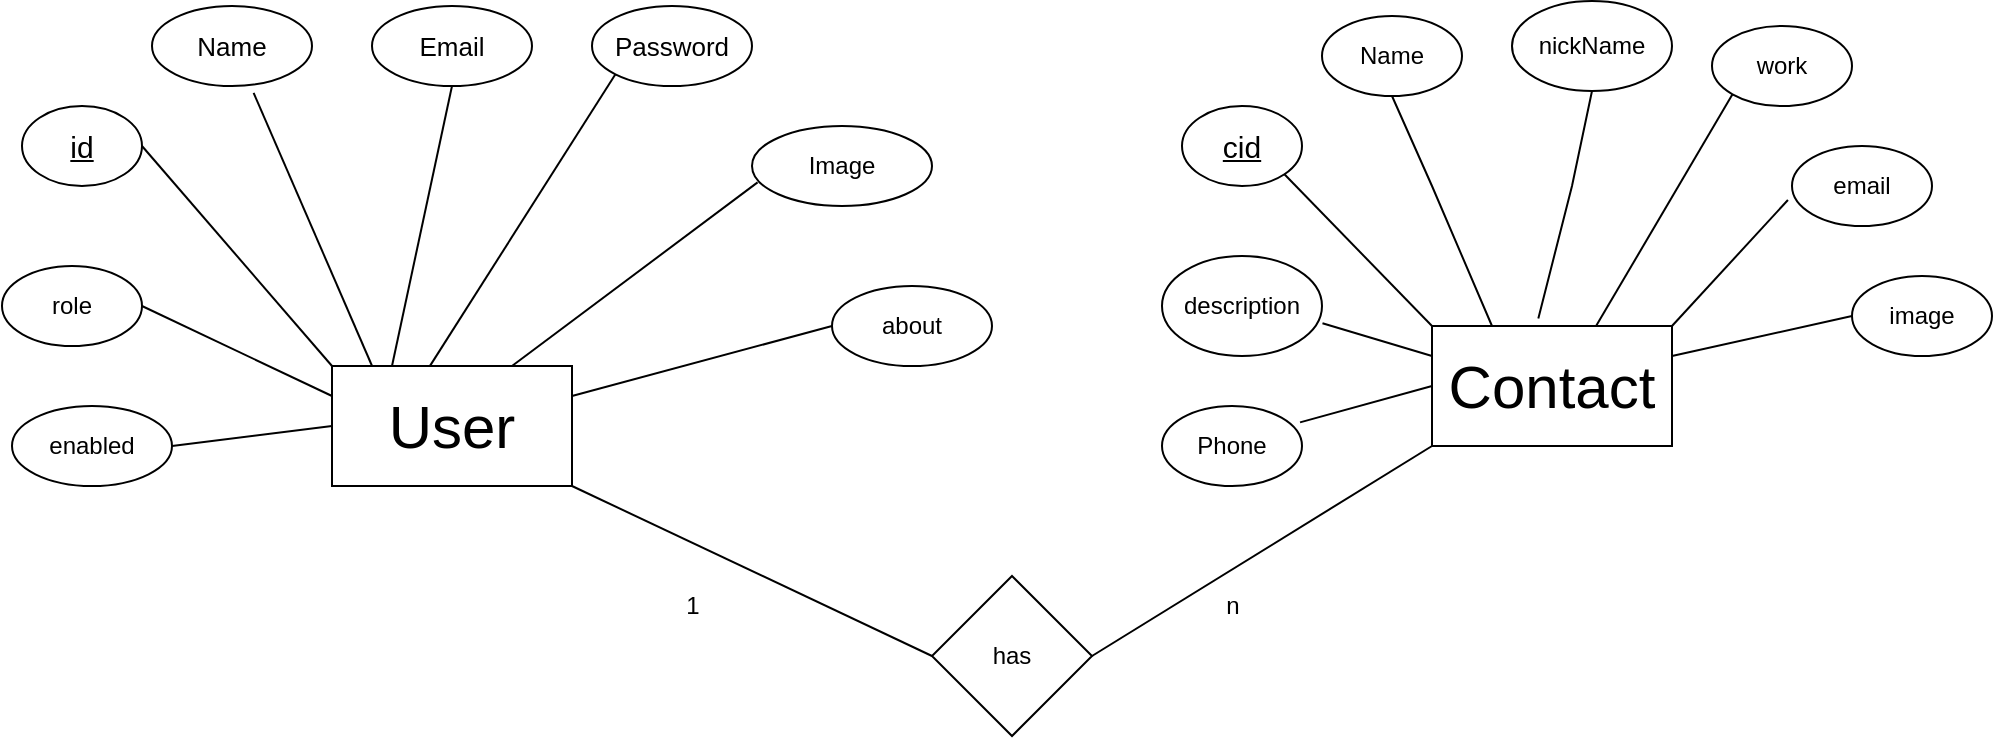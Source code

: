 <mxfile version="21.0.10" type="device"><diagram name="Page-1" id="NexiXGz14ik_A-58tscc"><mxGraphModel dx="1400" dy="732" grid="1" gridSize="10" guides="1" tooltips="1" connect="1" arrows="1" fold="1" page="1" pageScale="1" pageWidth="850" pageHeight="1100" math="0" shadow="0"><root><mxCell id="0"/><mxCell id="1" parent="0"/><mxCell id="Qom-4RN9sPyDDj7xyVbn-1" value="&lt;font style=&quot;font-size: 30px;&quot;&gt;User&lt;/font&gt;" style="whiteSpace=wrap;html=1;" vertex="1" parent="1"><mxGeometry x="190" y="300" width="120" height="60" as="geometry"/></mxCell><mxCell id="Qom-4RN9sPyDDj7xyVbn-2" value="&lt;font style=&quot;font-size: 30px;&quot;&gt;Contact&lt;/font&gt;" style="whiteSpace=wrap;html=1;" vertex="1" parent="1"><mxGeometry x="740" y="280" width="120" height="60" as="geometry"/></mxCell><mxCell id="Qom-4RN9sPyDDj7xyVbn-3" value="&lt;font size=&quot;1&quot; style=&quot;&quot;&gt;&lt;u style=&quot;font-size: 15px;&quot;&gt;id&lt;/u&gt;&lt;/font&gt;" style="ellipse;whiteSpace=wrap;html=1;" vertex="1" parent="1"><mxGeometry x="35" y="170" width="60" height="40" as="geometry"/></mxCell><mxCell id="Qom-4RN9sPyDDj7xyVbn-4" value="&lt;font style=&quot;font-size: 13px;&quot;&gt;Name&lt;/font&gt;" style="ellipse;whiteSpace=wrap;html=1;" vertex="1" parent="1"><mxGeometry x="100" y="120" width="80" height="40" as="geometry"/></mxCell><mxCell id="Qom-4RN9sPyDDj7xyVbn-5" value="&lt;font style=&quot;font-size: 13px;&quot;&gt;Email&lt;/font&gt;" style="ellipse;whiteSpace=wrap;html=1;" vertex="1" parent="1"><mxGeometry x="210" y="120" width="80" height="40" as="geometry"/></mxCell><mxCell id="Qom-4RN9sPyDDj7xyVbn-6" value="&lt;font style=&quot;font-size: 13px;&quot;&gt;Password&lt;/font&gt;" style="ellipse;whiteSpace=wrap;html=1;" vertex="1" parent="1"><mxGeometry x="320" y="120" width="80" height="40" as="geometry"/></mxCell><mxCell id="Qom-4RN9sPyDDj7xyVbn-7" value="about" style="ellipse;whiteSpace=wrap;html=1;" vertex="1" parent="1"><mxGeometry x="440" y="260" width="80" height="40" as="geometry"/></mxCell><mxCell id="Qom-4RN9sPyDDj7xyVbn-8" value="Image" style="ellipse;whiteSpace=wrap;html=1;" vertex="1" parent="1"><mxGeometry x="400" y="180" width="90" height="40" as="geometry"/></mxCell><mxCell id="Qom-4RN9sPyDDj7xyVbn-9" style="edgeStyle=orthogonalEdgeStyle;rounded=0;orthogonalLoop=1;jettySize=auto;html=1;exitX=0.5;exitY=1;exitDx=0;exitDy=0;" edge="1" parent="1" source="Qom-4RN9sPyDDj7xyVbn-7" target="Qom-4RN9sPyDDj7xyVbn-7"><mxGeometry relative="1" as="geometry"/></mxCell><mxCell id="Qom-4RN9sPyDDj7xyVbn-10" value="role" style="ellipse;whiteSpace=wrap;html=1;" vertex="1" parent="1"><mxGeometry x="25" y="250" width="70" height="40" as="geometry"/></mxCell><mxCell id="Qom-4RN9sPyDDj7xyVbn-11" value="enabled" style="ellipse;whiteSpace=wrap;html=1;" vertex="1" parent="1"><mxGeometry x="30" y="320" width="80" height="40" as="geometry"/></mxCell><mxCell id="Qom-4RN9sPyDDj7xyVbn-14" value="" style="endArrow=none;html=1;rounded=0;exitX=0.635;exitY=1.085;exitDx=0;exitDy=0;exitPerimeter=0;entryX=0.167;entryY=0;entryDx=0;entryDy=0;entryPerimeter=0;" edge="1" parent="1" source="Qom-4RN9sPyDDj7xyVbn-4" target="Qom-4RN9sPyDDj7xyVbn-1"><mxGeometry width="50" height="50" relative="1" as="geometry"><mxPoint x="400" y="290" as="sourcePoint"/><mxPoint x="450" y="240" as="targetPoint"/></mxGeometry></mxCell><mxCell id="Qom-4RN9sPyDDj7xyVbn-15" value="" style="endArrow=none;html=1;rounded=0;exitX=0.5;exitY=1;exitDx=0;exitDy=0;exitPerimeter=0;entryX=0.25;entryY=0;entryDx=0;entryDy=0;" edge="1" parent="1" source="Qom-4RN9sPyDDj7xyVbn-5" target="Qom-4RN9sPyDDj7xyVbn-1"><mxGeometry width="50" height="50" relative="1" as="geometry"><mxPoint x="240" y="163" as="sourcePoint"/><mxPoint x="299" y="300" as="targetPoint"/></mxGeometry></mxCell><mxCell id="Qom-4RN9sPyDDj7xyVbn-16" value="" style="endArrow=none;html=1;rounded=0;exitX=0;exitY=1;exitDx=0;exitDy=0;entryX=0.407;entryY=0.003;entryDx=0;entryDy=0;entryPerimeter=0;" edge="1" parent="1" source="Qom-4RN9sPyDDj7xyVbn-6" target="Qom-4RN9sPyDDj7xyVbn-1"><mxGeometry width="50" height="50" relative="1" as="geometry"><mxPoint x="260" y="170" as="sourcePoint"/><mxPoint x="230" y="310" as="targetPoint"/></mxGeometry></mxCell><mxCell id="Qom-4RN9sPyDDj7xyVbn-17" value="" style="endArrow=none;html=1;rounded=0;exitX=0.031;exitY=0.705;exitDx=0;exitDy=0;entryX=0.75;entryY=0;entryDx=0;entryDy=0;exitPerimeter=0;" edge="1" parent="1" source="Qom-4RN9sPyDDj7xyVbn-8" target="Qom-4RN9sPyDDj7xyVbn-1"><mxGeometry width="50" height="50" relative="1" as="geometry"><mxPoint x="400" y="154" as="sourcePoint"/><mxPoint x="307" y="300" as="targetPoint"/></mxGeometry></mxCell><mxCell id="Qom-4RN9sPyDDj7xyVbn-18" value="" style="endArrow=none;html=1;rounded=0;exitX=0;exitY=0.5;exitDx=0;exitDy=0;entryX=1;entryY=0.25;entryDx=0;entryDy=0;" edge="1" parent="1" source="Qom-4RN9sPyDDj7xyVbn-7" target="Qom-4RN9sPyDDj7xyVbn-1"><mxGeometry width="50" height="50" relative="1" as="geometry"><mxPoint x="440" y="230" as="sourcePoint"/><mxPoint x="320" y="330" as="targetPoint"/></mxGeometry></mxCell><mxCell id="Qom-4RN9sPyDDj7xyVbn-19" value="" style="endArrow=none;html=1;rounded=0;exitX=1;exitY=0.5;exitDx=0;exitDy=0;entryX=0;entryY=0;entryDx=0;entryDy=0;" edge="1" parent="1" source="Qom-4RN9sPyDDj7xyVbn-3" target="Qom-4RN9sPyDDj7xyVbn-1"><mxGeometry width="50" height="50" relative="1" as="geometry"><mxPoint x="121" y="190" as="sourcePoint"/><mxPoint x="180" y="327" as="targetPoint"/></mxGeometry></mxCell><mxCell id="Qom-4RN9sPyDDj7xyVbn-20" value="" style="endArrow=none;html=1;rounded=0;exitX=1;exitY=0.5;exitDx=0;exitDy=0;entryX=0;entryY=0.25;entryDx=0;entryDy=0;" edge="1" parent="1" source="Qom-4RN9sPyDDj7xyVbn-10" target="Qom-4RN9sPyDDj7xyVbn-1"><mxGeometry width="50" height="50" relative="1" as="geometry"><mxPoint x="100" y="225" as="sourcePoint"/><mxPoint x="195" y="335" as="targetPoint"/></mxGeometry></mxCell><mxCell id="Qom-4RN9sPyDDj7xyVbn-21" value="" style="endArrow=none;html=1;rounded=0;exitX=1;exitY=0.5;exitDx=0;exitDy=0;entryX=0;entryY=0.5;entryDx=0;entryDy=0;" edge="1" parent="1" source="Qom-4RN9sPyDDj7xyVbn-11" target="Qom-4RN9sPyDDj7xyVbn-1"><mxGeometry width="50" height="50" relative="1" as="geometry"><mxPoint x="92.5" y="295" as="sourcePoint"/><mxPoint x="180" y="330" as="targetPoint"/></mxGeometry></mxCell><mxCell id="Qom-4RN9sPyDDj7xyVbn-22" value="&lt;u&gt;&lt;font style=&quot;font-size: 15px;&quot;&gt;cid&lt;/font&gt;&lt;/u&gt;" style="ellipse;whiteSpace=wrap;html=1;" vertex="1" parent="1"><mxGeometry x="615" y="170" width="60" height="40" as="geometry"/></mxCell><mxCell id="Qom-4RN9sPyDDj7xyVbn-23" value="Name" style="ellipse;whiteSpace=wrap;html=1;" vertex="1" parent="1"><mxGeometry x="685" y="125" width="70" height="40" as="geometry"/></mxCell><mxCell id="Qom-4RN9sPyDDj7xyVbn-24" value="nickName" style="ellipse;whiteSpace=wrap;html=1;" vertex="1" parent="1"><mxGeometry x="780" y="117.5" width="80" height="45" as="geometry"/></mxCell><mxCell id="Qom-4RN9sPyDDj7xyVbn-25" value="work" style="ellipse;whiteSpace=wrap;html=1;" vertex="1" parent="1"><mxGeometry x="880" y="130" width="70" height="40" as="geometry"/></mxCell><mxCell id="Qom-4RN9sPyDDj7xyVbn-26" value="email" style="ellipse;whiteSpace=wrap;html=1;" vertex="1" parent="1"><mxGeometry x="920" y="190" width="70" height="40" as="geometry"/></mxCell><mxCell id="Qom-4RN9sPyDDj7xyVbn-27" value="image" style="ellipse;whiteSpace=wrap;html=1;" vertex="1" parent="1"><mxGeometry x="950" y="255" width="70" height="40" as="geometry"/></mxCell><mxCell id="Qom-4RN9sPyDDj7xyVbn-28" value="description" style="ellipse;whiteSpace=wrap;html=1;" vertex="1" parent="1"><mxGeometry x="605" y="245" width="80" height="50" as="geometry"/></mxCell><mxCell id="Qom-4RN9sPyDDj7xyVbn-29" value="Phone" style="ellipse;whiteSpace=wrap;html=1;" vertex="1" parent="1"><mxGeometry x="605" y="320" width="70" height="40" as="geometry"/></mxCell><mxCell id="Qom-4RN9sPyDDj7xyVbn-30" value="" style="endArrow=none;html=1;rounded=0;entryX=0;entryY=0.5;entryDx=0;entryDy=0;exitX=0.986;exitY=0.205;exitDx=0;exitDy=0;exitPerimeter=0;" edge="1" parent="1" source="Qom-4RN9sPyDDj7xyVbn-29" target="Qom-4RN9sPyDDj7xyVbn-2"><mxGeometry width="50" height="50" relative="1" as="geometry"><mxPoint x="640" y="320" as="sourcePoint"/><mxPoint x="690" y="270" as="targetPoint"/></mxGeometry></mxCell><mxCell id="Qom-4RN9sPyDDj7xyVbn-31" value="" style="endArrow=none;html=1;rounded=0;entryX=0;entryY=0.25;entryDx=0;entryDy=0;exitX=1.003;exitY=0.672;exitDx=0;exitDy=0;exitPerimeter=0;" edge="1" parent="1" source="Qom-4RN9sPyDDj7xyVbn-28" target="Qom-4RN9sPyDDj7xyVbn-2"><mxGeometry width="50" height="50" relative="1" as="geometry"><mxPoint x="640" y="320" as="sourcePoint"/><mxPoint x="690" y="270" as="targetPoint"/></mxGeometry></mxCell><mxCell id="Qom-4RN9sPyDDj7xyVbn-32" value="" style="endArrow=none;html=1;rounded=0;entryX=0.5;entryY=1;entryDx=0;entryDy=0;exitX=0.25;exitY=0;exitDx=0;exitDy=0;" edge="1" parent="1" source="Qom-4RN9sPyDDj7xyVbn-2" target="Qom-4RN9sPyDDj7xyVbn-23"><mxGeometry width="50" height="50" relative="1" as="geometry"><mxPoint x="640" y="320" as="sourcePoint"/><mxPoint x="690" y="270" as="targetPoint"/><Array as="points"><mxPoint x="740" y="210"/></Array></mxGeometry></mxCell><mxCell id="Qom-4RN9sPyDDj7xyVbn-33" value="" style="endArrow=none;html=1;rounded=0;exitX=1;exitY=1;exitDx=0;exitDy=0;entryX=0;entryY=0;entryDx=0;entryDy=0;" edge="1" parent="1" source="Qom-4RN9sPyDDj7xyVbn-22" target="Qom-4RN9sPyDDj7xyVbn-2"><mxGeometry width="50" height="50" relative="1" as="geometry"><mxPoint x="640" y="320" as="sourcePoint"/><mxPoint x="690" y="270" as="targetPoint"/></mxGeometry></mxCell><mxCell id="Qom-4RN9sPyDDj7xyVbn-34" value="" style="endArrow=none;html=1;rounded=0;entryX=0.5;entryY=1;entryDx=0;entryDy=0;exitX=0.443;exitY=-0.063;exitDx=0;exitDy=0;exitPerimeter=0;" edge="1" parent="1" source="Qom-4RN9sPyDDj7xyVbn-2" target="Qom-4RN9sPyDDj7xyVbn-24"><mxGeometry width="50" height="50" relative="1" as="geometry"><mxPoint x="840" y="280" as="sourcePoint"/><mxPoint x="790" y="165" as="targetPoint"/><Array as="points"><mxPoint x="810" y="210"/></Array></mxGeometry></mxCell><mxCell id="Qom-4RN9sPyDDj7xyVbn-35" value="" style="endArrow=none;html=1;rounded=0;entryX=0;entryY=1;entryDx=0;entryDy=0;exitX=0.683;exitY=0.003;exitDx=0;exitDy=0;exitPerimeter=0;" edge="1" parent="1" source="Qom-4RN9sPyDDj7xyVbn-2" target="Qom-4RN9sPyDDj7xyVbn-25"><mxGeometry width="50" height="50" relative="1" as="geometry"><mxPoint x="640" y="320" as="sourcePoint"/><mxPoint x="690" y="270" as="targetPoint"/></mxGeometry></mxCell><mxCell id="Qom-4RN9sPyDDj7xyVbn-36" value="" style="endArrow=none;html=1;rounded=0;entryX=-0.029;entryY=0.675;entryDx=0;entryDy=0;exitX=1;exitY=0;exitDx=0;exitDy=0;entryPerimeter=0;" edge="1" parent="1" source="Qom-4RN9sPyDDj7xyVbn-2" target="Qom-4RN9sPyDDj7xyVbn-26"><mxGeometry width="50" height="50" relative="1" as="geometry"><mxPoint x="832" y="290" as="sourcePoint"/><mxPoint x="900" y="174" as="targetPoint"/></mxGeometry></mxCell><mxCell id="Qom-4RN9sPyDDj7xyVbn-37" value="" style="endArrow=none;html=1;rounded=0;entryX=0;entryY=0.5;entryDx=0;entryDy=0;exitX=1;exitY=0.25;exitDx=0;exitDy=0;" edge="1" parent="1" source="Qom-4RN9sPyDDj7xyVbn-2" target="Qom-4RN9sPyDDj7xyVbn-27"><mxGeometry width="50" height="50" relative="1" as="geometry"><mxPoint x="870" y="290" as="sourcePoint"/><mxPoint x="928" y="227" as="targetPoint"/></mxGeometry></mxCell><mxCell id="Qom-4RN9sPyDDj7xyVbn-38" value="has" style="rhombus;whiteSpace=wrap;html=1;" vertex="1" parent="1"><mxGeometry x="490" y="405" width="80" height="80" as="geometry"/></mxCell><mxCell id="Qom-4RN9sPyDDj7xyVbn-39" value="" style="endArrow=none;html=1;rounded=0;entryX=1;entryY=1;entryDx=0;entryDy=0;exitX=0;exitY=0.5;exitDx=0;exitDy=0;" edge="1" parent="1" source="Qom-4RN9sPyDDj7xyVbn-38" target="Qom-4RN9sPyDDj7xyVbn-1"><mxGeometry width="50" height="50" relative="1" as="geometry"><mxPoint x="510" y="360" as="sourcePoint"/><mxPoint x="560" y="310" as="targetPoint"/></mxGeometry></mxCell><mxCell id="Qom-4RN9sPyDDj7xyVbn-40" value="" style="endArrow=none;html=1;rounded=0;entryX=0;entryY=1;entryDx=0;entryDy=0;exitX=1;exitY=0.5;exitDx=0;exitDy=0;" edge="1" parent="1" source="Qom-4RN9sPyDDj7xyVbn-38" target="Qom-4RN9sPyDDj7xyVbn-2"><mxGeometry width="50" height="50" relative="1" as="geometry"><mxPoint x="510" y="360" as="sourcePoint"/><mxPoint x="560" y="310" as="targetPoint"/></mxGeometry></mxCell><mxCell id="Qom-4RN9sPyDDj7xyVbn-41" value="1" style="text;html=1;align=center;verticalAlign=middle;resizable=0;points=[];autosize=1;strokeColor=none;fillColor=none;" vertex="1" parent="1"><mxGeometry x="355" y="405" width="30" height="30" as="geometry"/></mxCell><mxCell id="Qom-4RN9sPyDDj7xyVbn-42" value="n" style="text;html=1;align=center;verticalAlign=middle;resizable=0;points=[];autosize=1;strokeColor=none;fillColor=none;" vertex="1" parent="1"><mxGeometry x="625" y="405" width="30" height="30" as="geometry"/></mxCell></root></mxGraphModel></diagram></mxfile>